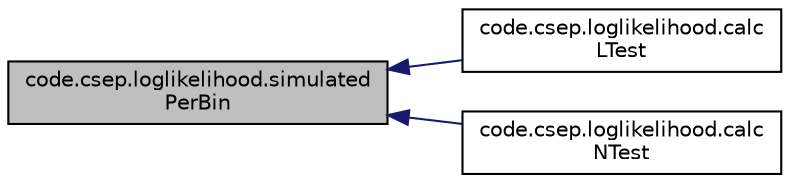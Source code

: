 digraph "code.csep.loglikelihood.simulatedPerBin"
{
  edge [fontname="Helvetica",fontsize="10",labelfontname="Helvetica",labelfontsize="10"];
  node [fontname="Helvetica",fontsize="10",shape=record];
  rankdir="LR";
  Node16 [label="code.csep.loglikelihood.simulated\lPerBin",height=0.2,width=0.4,color="black", fillcolor="grey75", style="filled", fontcolor="black"];
  Node16 -> Node17 [dir="back",color="midnightblue",fontsize="10",style="solid"];
  Node17 [label="code.csep.loglikelihood.calc\lLTest",height=0.2,width=0.4,color="black", fillcolor="white", style="filled",URL="$namespacecode_1_1csep_1_1loglikelihood.html#ab524a28d5897863d3f87a5a12c00ab7a"];
  Node16 -> Node18 [dir="back",color="midnightblue",fontsize="10",style="solid"];
  Node18 [label="code.csep.loglikelihood.calc\lNTest",height=0.2,width=0.4,color="black", fillcolor="white", style="filled",URL="$namespacecode_1_1csep_1_1loglikelihood.html#a377ff5c5859d06ae6dfd50da425ab508"];
}
